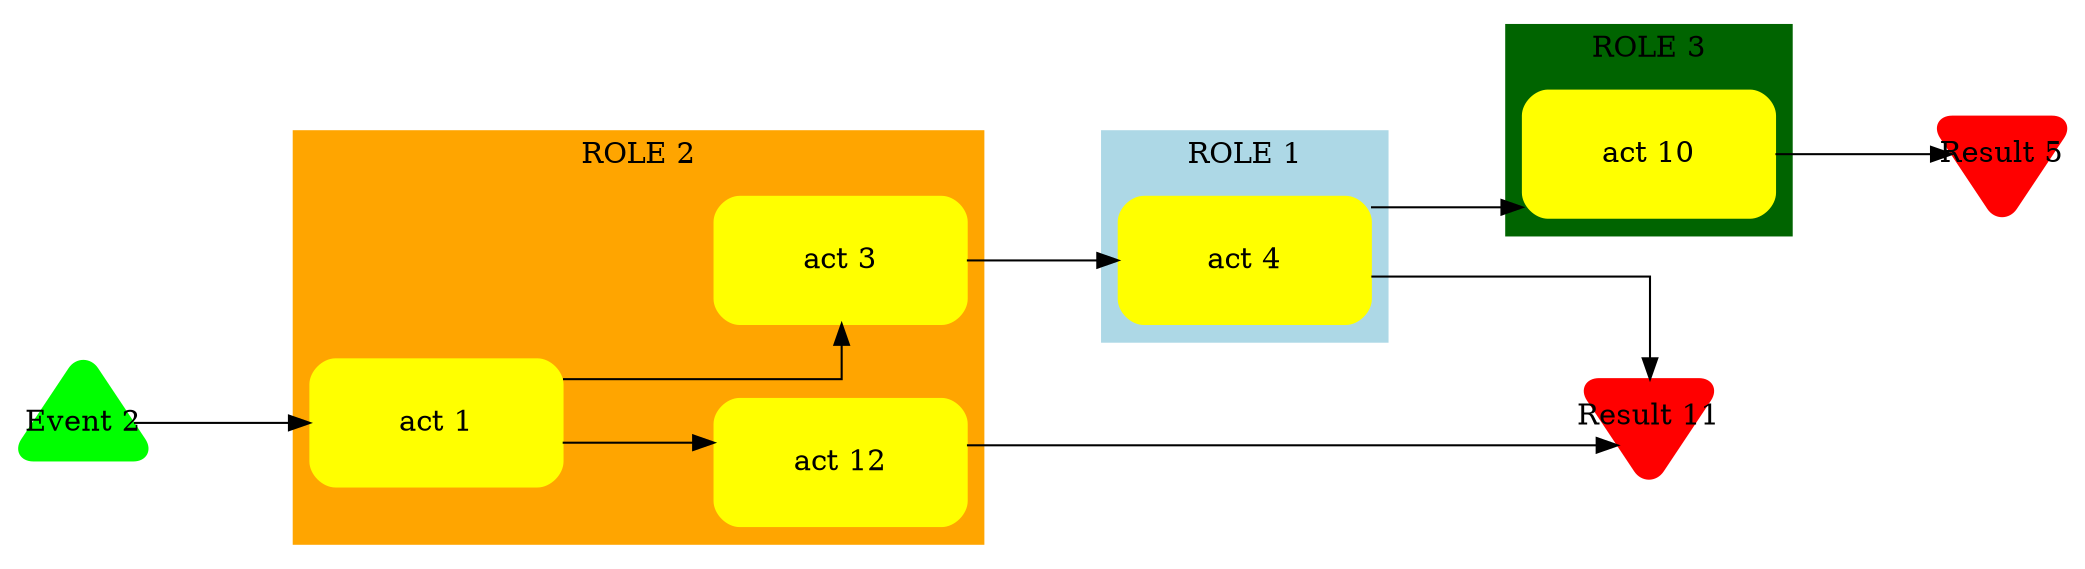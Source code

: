 digraph diagram24 {
	graph [bb="0,0,993,264",
		nodesep=0.5,
		overlap=scalexy,
		rankdir=LR,
		sep=1,
		splines=ortho
	];
	node [fontsize=14.0,
		label="\N"
	];
	subgraph cluster_8 {
		graph [bb="525,105,662,205",
			color=lightblue,
			label="ROLE 1",
			lheight=0.19,
			lp="593.5,194",
			lwidth=0.65,
			style=filled
		];
		4		 [color=yellow,
			fixedsize=true,
			height=0.84722,
			label="act 4",
			pos="593.5,144",
			shape=box,
			style="rounded,filled",
			width=1.6806];
	}
	subgraph cluster_7 {
		graph [bb="137,8,468,205",
			color=orange,
			label="ROLE 2",
			lheight=0.19,
			lp="302.5,194",
			lwidth=0.65,
			style=filled
		];
		1		 [color=yellow,
			fixedsize=true,
			height=0.84722,
			label="act 1",
			pos="205.5,66",
			shape=box,
			style="rounded,filled",
			width=1.6806];
		3		 [color=yellow,
			fixedsize=true,
			height=0.84722,
			label="act 3",
			pos="399.5,144",
			shape=box,
			style="rounded,filled",
			width=1.6806];
		1 -> 3		 [minlen=2.0,
			pos="e,400,113.5 266.24,87 323.31,87 400,87 400,87 400,87 400,103.5 400,103.5"];
		12		 [color=yellow,
			fixedsize=true,
			height=0.84722,
			label="act 12",
			pos="399.5,47",
			shape=box,
			style="rounded,filled",
			width=1.6806];
		1 -> 12		 [minlen=2.0,
			pos="e,338.71,56.5 266.08,56.5 266.08,56.5 328.71,56.5 328.71,56.5"];
	}
	subgraph cluster_9 {
		graph [bb="719,156,856,256",
			color=darkgreen,
			label="ROLE 3",
			lheight=0.19,
			lp="787.5,245",
			lwidth=0.65,
			style=filled
		];
		10		 [color=yellow,
			fixedsize=true,
			height=0.84722,
			label="act 10",
			pos="787.5,195",
			shape=box,
			style="rounded,filled",
			width=1.6806];
	}
	4 -> 10	 [minlen=2.0,
		pos="e,726.71,169.5 654.08,169.5 654.08,169.5 716.71,169.5 716.71,169.5"];
	11	 [color=red,
		fixedsize=true,
		height=1,
		label="Result 11",
		pos="787.5,69",
		shape=invtriangle,
		style="rounded,filled",
		width=1];
	4 -> 11	 [minlen=2.0,
		pos="e,788,87.022 654.24,136.25 711.31,136.25 788,136.25 788,136.25 788,136.25 788,97.022 788,97.022"];
	3 -> 4	 [minlen=2.0,
		pos="e,532.71,144 460.08,144 460.08,144 522.71,144 522.71,144"];
	12 -> 11	 [minlen=2.0,
		pos="e,772.41,55.25 460.12,55.25 460.12,55.25 762.41,55.25 762.41,55.25"];
	5	 [color=red,
		fixedsize=true,
		height=1,
		label="Result 5",
		pos="957,195",
		shape=invtriangle,
		style="rounded,filled",
		width=1];
	10 -> 5	 [minlen=2.0,
		pos="e,932.89,195 848.21,195 848.21,195 922.89,195 922.89,195"];
	2	 [color=green,
		fixedsize=true,
		height=1,
		label="Event 2",
		pos="36,66",
		shape=triangle,
		style="rounded,filled",
		width=1];
	2 -> 1	 [minlen=2.0,
		pos="e,144.7,66 60.285,66 60.285,66 134.7,66 134.7,66"];
}
